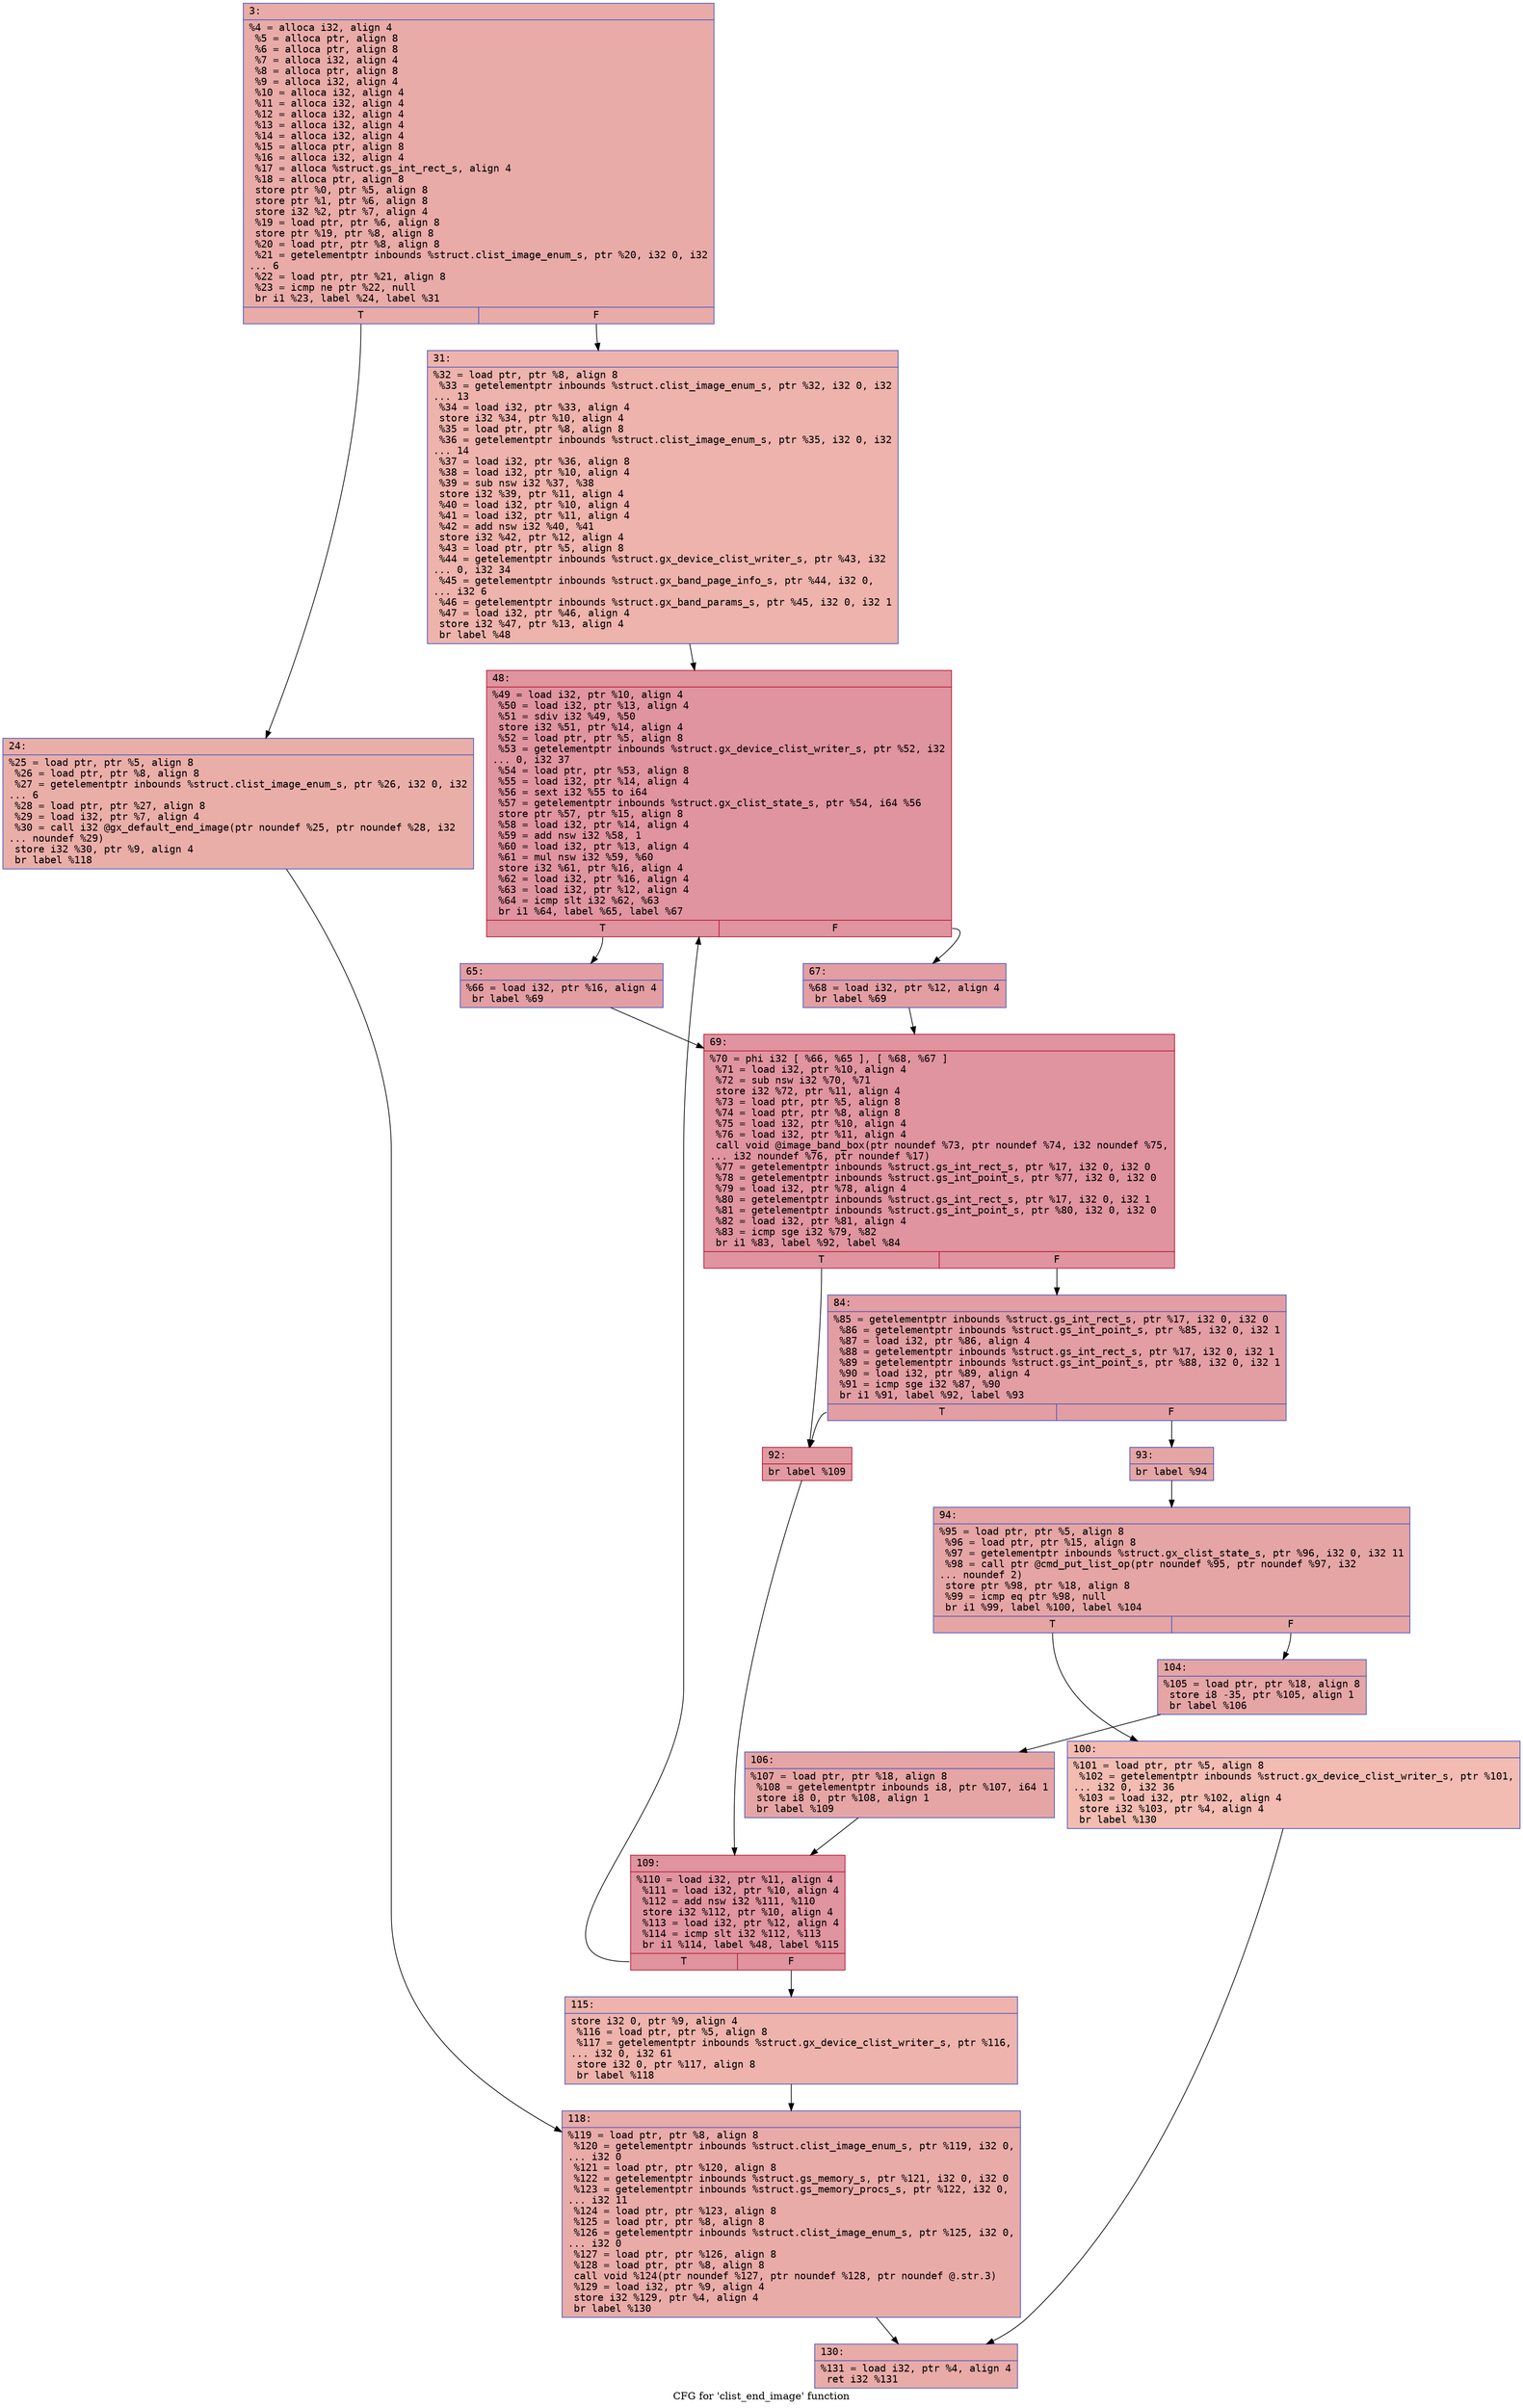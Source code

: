 digraph "CFG for 'clist_end_image' function" {
	label="CFG for 'clist_end_image' function";

	Node0x600003238460 [shape=record,color="#3d50c3ff", style=filled, fillcolor="#cc403a70" fontname="Courier",label="{3:\l|  %4 = alloca i32, align 4\l  %5 = alloca ptr, align 8\l  %6 = alloca ptr, align 8\l  %7 = alloca i32, align 4\l  %8 = alloca ptr, align 8\l  %9 = alloca i32, align 4\l  %10 = alloca i32, align 4\l  %11 = alloca i32, align 4\l  %12 = alloca i32, align 4\l  %13 = alloca i32, align 4\l  %14 = alloca i32, align 4\l  %15 = alloca ptr, align 8\l  %16 = alloca i32, align 4\l  %17 = alloca %struct.gs_int_rect_s, align 4\l  %18 = alloca ptr, align 8\l  store ptr %0, ptr %5, align 8\l  store ptr %1, ptr %6, align 8\l  store i32 %2, ptr %7, align 4\l  %19 = load ptr, ptr %6, align 8\l  store ptr %19, ptr %8, align 8\l  %20 = load ptr, ptr %8, align 8\l  %21 = getelementptr inbounds %struct.clist_image_enum_s, ptr %20, i32 0, i32\l... 6\l  %22 = load ptr, ptr %21, align 8\l  %23 = icmp ne ptr %22, null\l  br i1 %23, label %24, label %31\l|{<s0>T|<s1>F}}"];
	Node0x600003238460:s0 -> Node0x600003238690[tooltip="3 -> 24\nProbability 62.50%" ];
	Node0x600003238460:s1 -> Node0x6000032386e0[tooltip="3 -> 31\nProbability 37.50%" ];
	Node0x600003238690 [shape=record,color="#3d50c3ff", style=filled, fillcolor="#d0473d70" fontname="Courier",label="{24:\l|  %25 = load ptr, ptr %5, align 8\l  %26 = load ptr, ptr %8, align 8\l  %27 = getelementptr inbounds %struct.clist_image_enum_s, ptr %26, i32 0, i32\l... 6\l  %28 = load ptr, ptr %27, align 8\l  %29 = load i32, ptr %7, align 4\l  %30 = call i32 @gx_default_end_image(ptr noundef %25, ptr noundef %28, i32\l... noundef %29)\l  store i32 %30, ptr %9, align 4\l  br label %118\l}"];
	Node0x600003238690 -> Node0x600003238b40[tooltip="24 -> 118\nProbability 100.00%" ];
	Node0x6000032386e0 [shape=record,color="#3d50c3ff", style=filled, fillcolor="#d6524470" fontname="Courier",label="{31:\l|  %32 = load ptr, ptr %8, align 8\l  %33 = getelementptr inbounds %struct.clist_image_enum_s, ptr %32, i32 0, i32\l... 13\l  %34 = load i32, ptr %33, align 4\l  store i32 %34, ptr %10, align 4\l  %35 = load ptr, ptr %8, align 8\l  %36 = getelementptr inbounds %struct.clist_image_enum_s, ptr %35, i32 0, i32\l... 14\l  %37 = load i32, ptr %36, align 8\l  %38 = load i32, ptr %10, align 4\l  %39 = sub nsw i32 %37, %38\l  store i32 %39, ptr %11, align 4\l  %40 = load i32, ptr %10, align 4\l  %41 = load i32, ptr %11, align 4\l  %42 = add nsw i32 %40, %41\l  store i32 %42, ptr %12, align 4\l  %43 = load ptr, ptr %5, align 8\l  %44 = getelementptr inbounds %struct.gx_device_clist_writer_s, ptr %43, i32\l... 0, i32 34\l  %45 = getelementptr inbounds %struct.gx_band_page_info_s, ptr %44, i32 0,\l... i32 6\l  %46 = getelementptr inbounds %struct.gx_band_params_s, ptr %45, i32 0, i32 1\l  %47 = load i32, ptr %46, align 4\l  store i32 %47, ptr %13, align 4\l  br label %48\l}"];
	Node0x6000032386e0 -> Node0x600003238730[tooltip="31 -> 48\nProbability 100.00%" ];
	Node0x600003238730 [shape=record,color="#b70d28ff", style=filled, fillcolor="#b70d2870" fontname="Courier",label="{48:\l|  %49 = load i32, ptr %10, align 4\l  %50 = load i32, ptr %13, align 4\l  %51 = sdiv i32 %49, %50\l  store i32 %51, ptr %14, align 4\l  %52 = load ptr, ptr %5, align 8\l  %53 = getelementptr inbounds %struct.gx_device_clist_writer_s, ptr %52, i32\l... 0, i32 37\l  %54 = load ptr, ptr %53, align 8\l  %55 = load i32, ptr %14, align 4\l  %56 = sext i32 %55 to i64\l  %57 = getelementptr inbounds %struct.gx_clist_state_s, ptr %54, i64 %56\l  store ptr %57, ptr %15, align 8\l  %58 = load i32, ptr %14, align 4\l  %59 = add nsw i32 %58, 1\l  %60 = load i32, ptr %13, align 4\l  %61 = mul nsw i32 %59, %60\l  store i32 %61, ptr %16, align 4\l  %62 = load i32, ptr %16, align 4\l  %63 = load i32, ptr %12, align 4\l  %64 = icmp slt i32 %62, %63\l  br i1 %64, label %65, label %67\l|{<s0>T|<s1>F}}"];
	Node0x600003238730:s0 -> Node0x600003238780[tooltip="48 -> 65\nProbability 50.00%" ];
	Node0x600003238730:s1 -> Node0x6000032387d0[tooltip="48 -> 67\nProbability 50.00%" ];
	Node0x600003238780 [shape=record,color="#3d50c3ff", style=filled, fillcolor="#be242e70" fontname="Courier",label="{65:\l|  %66 = load i32, ptr %16, align 4\l  br label %69\l}"];
	Node0x600003238780 -> Node0x600003238820[tooltip="65 -> 69\nProbability 100.00%" ];
	Node0x6000032387d0 [shape=record,color="#3d50c3ff", style=filled, fillcolor="#be242e70" fontname="Courier",label="{67:\l|  %68 = load i32, ptr %12, align 4\l  br label %69\l}"];
	Node0x6000032387d0 -> Node0x600003238820[tooltip="67 -> 69\nProbability 100.00%" ];
	Node0x600003238820 [shape=record,color="#b70d28ff", style=filled, fillcolor="#b70d2870" fontname="Courier",label="{69:\l|  %70 = phi i32 [ %66, %65 ], [ %68, %67 ]\l  %71 = load i32, ptr %10, align 4\l  %72 = sub nsw i32 %70, %71\l  store i32 %72, ptr %11, align 4\l  %73 = load ptr, ptr %5, align 8\l  %74 = load ptr, ptr %8, align 8\l  %75 = load i32, ptr %10, align 4\l  %76 = load i32, ptr %11, align 4\l  call void @image_band_box(ptr noundef %73, ptr noundef %74, i32 noundef %75,\l... i32 noundef %76, ptr noundef %17)\l  %77 = getelementptr inbounds %struct.gs_int_rect_s, ptr %17, i32 0, i32 0\l  %78 = getelementptr inbounds %struct.gs_int_point_s, ptr %77, i32 0, i32 0\l  %79 = load i32, ptr %78, align 4\l  %80 = getelementptr inbounds %struct.gs_int_rect_s, ptr %17, i32 0, i32 1\l  %81 = getelementptr inbounds %struct.gs_int_point_s, ptr %80, i32 0, i32 0\l  %82 = load i32, ptr %81, align 4\l  %83 = icmp sge i32 %79, %82\l  br i1 %83, label %92, label %84\l|{<s0>T|<s1>F}}"];
	Node0x600003238820:s0 -> Node0x6000032388c0[tooltip="69 -> 92\nProbability 50.00%" ];
	Node0x600003238820:s1 -> Node0x600003238870[tooltip="69 -> 84\nProbability 50.00%" ];
	Node0x600003238870 [shape=record,color="#3d50c3ff", style=filled, fillcolor="#be242e70" fontname="Courier",label="{84:\l|  %85 = getelementptr inbounds %struct.gs_int_rect_s, ptr %17, i32 0, i32 0\l  %86 = getelementptr inbounds %struct.gs_int_point_s, ptr %85, i32 0, i32 1\l  %87 = load i32, ptr %86, align 4\l  %88 = getelementptr inbounds %struct.gs_int_rect_s, ptr %17, i32 0, i32 1\l  %89 = getelementptr inbounds %struct.gs_int_point_s, ptr %88, i32 0, i32 1\l  %90 = load i32, ptr %89, align 4\l  %91 = icmp sge i32 %87, %90\l  br i1 %91, label %92, label %93\l|{<s0>T|<s1>F}}"];
	Node0x600003238870:s0 -> Node0x6000032388c0[tooltip="84 -> 92\nProbability 50.00%" ];
	Node0x600003238870:s1 -> Node0x600003238910[tooltip="84 -> 93\nProbability 50.00%" ];
	Node0x6000032388c0 [shape=record,color="#b70d28ff", style=filled, fillcolor="#bb1b2c70" fontname="Courier",label="{92:\l|  br label %109\l}"];
	Node0x6000032388c0 -> Node0x600003238aa0[tooltip="92 -> 109\nProbability 100.00%" ];
	Node0x600003238910 [shape=record,color="#3d50c3ff", style=filled, fillcolor="#c5333470" fontname="Courier",label="{93:\l|  br label %94\l}"];
	Node0x600003238910 -> Node0x600003238960[tooltip="93 -> 94\nProbability 100.00%" ];
	Node0x600003238960 [shape=record,color="#3d50c3ff", style=filled, fillcolor="#c5333470" fontname="Courier",label="{94:\l|  %95 = load ptr, ptr %5, align 8\l  %96 = load ptr, ptr %15, align 8\l  %97 = getelementptr inbounds %struct.gx_clist_state_s, ptr %96, i32 0, i32 11\l  %98 = call ptr @cmd_put_list_op(ptr noundef %95, ptr noundef %97, i32\l... noundef 2)\l  store ptr %98, ptr %18, align 8\l  %99 = icmp eq ptr %98, null\l  br i1 %99, label %100, label %104\l|{<s0>T|<s1>F}}"];
	Node0x600003238960:s0 -> Node0x6000032389b0[tooltip="94 -> 100\nProbability 3.12%" ];
	Node0x600003238960:s1 -> Node0x600003238a00[tooltip="94 -> 104\nProbability 96.88%" ];
	Node0x6000032389b0 [shape=record,color="#3d50c3ff", style=filled, fillcolor="#e1675170" fontname="Courier",label="{100:\l|  %101 = load ptr, ptr %5, align 8\l  %102 = getelementptr inbounds %struct.gx_device_clist_writer_s, ptr %101,\l... i32 0, i32 36\l  %103 = load i32, ptr %102, align 4\l  store i32 %103, ptr %4, align 4\l  br label %130\l}"];
	Node0x6000032389b0 -> Node0x600003238b90[tooltip="100 -> 130\nProbability 100.00%" ];
	Node0x600003238a00 [shape=record,color="#3d50c3ff", style=filled, fillcolor="#c5333470" fontname="Courier",label="{104:\l|  %105 = load ptr, ptr %18, align 8\l  store i8 -35, ptr %105, align 1\l  br label %106\l}"];
	Node0x600003238a00 -> Node0x600003238a50[tooltip="104 -> 106\nProbability 100.00%" ];
	Node0x600003238a50 [shape=record,color="#3d50c3ff", style=filled, fillcolor="#c5333470" fontname="Courier",label="{106:\l|  %107 = load ptr, ptr %18, align 8\l  %108 = getelementptr inbounds i8, ptr %107, i64 1\l  store i8 0, ptr %108, align 1\l  br label %109\l}"];
	Node0x600003238a50 -> Node0x600003238aa0[tooltip="106 -> 109\nProbability 100.00%" ];
	Node0x600003238aa0 [shape=record,color="#b70d28ff", style=filled, fillcolor="#b70d2870" fontname="Courier",label="{109:\l|  %110 = load i32, ptr %11, align 4\l  %111 = load i32, ptr %10, align 4\l  %112 = add nsw i32 %111, %110\l  store i32 %112, ptr %10, align 4\l  %113 = load i32, ptr %12, align 4\l  %114 = icmp slt i32 %112, %113\l  br i1 %114, label %48, label %115\l|{<s0>T|<s1>F}}"];
	Node0x600003238aa0:s0 -> Node0x600003238730[tooltip="109 -> 48\nProbability 96.88%" ];
	Node0x600003238aa0:s1 -> Node0x600003238af0[tooltip="109 -> 115\nProbability 3.12%" ];
	Node0x600003238af0 [shape=record,color="#3d50c3ff", style=filled, fillcolor="#d6524470" fontname="Courier",label="{115:\l|  store i32 0, ptr %9, align 4\l  %116 = load ptr, ptr %5, align 8\l  %117 = getelementptr inbounds %struct.gx_device_clist_writer_s, ptr %116,\l... i32 0, i32 61\l  store i32 0, ptr %117, align 8\l  br label %118\l}"];
	Node0x600003238af0 -> Node0x600003238b40[tooltip="115 -> 118\nProbability 100.00%" ];
	Node0x600003238b40 [shape=record,color="#3d50c3ff", style=filled, fillcolor="#cc403a70" fontname="Courier",label="{118:\l|  %119 = load ptr, ptr %8, align 8\l  %120 = getelementptr inbounds %struct.clist_image_enum_s, ptr %119, i32 0,\l... i32 0\l  %121 = load ptr, ptr %120, align 8\l  %122 = getelementptr inbounds %struct.gs_memory_s, ptr %121, i32 0, i32 0\l  %123 = getelementptr inbounds %struct.gs_memory_procs_s, ptr %122, i32 0,\l... i32 11\l  %124 = load ptr, ptr %123, align 8\l  %125 = load ptr, ptr %8, align 8\l  %126 = getelementptr inbounds %struct.clist_image_enum_s, ptr %125, i32 0,\l... i32 0\l  %127 = load ptr, ptr %126, align 8\l  %128 = load ptr, ptr %8, align 8\l  call void %124(ptr noundef %127, ptr noundef %128, ptr noundef @.str.3)\l  %129 = load i32, ptr %9, align 4\l  store i32 %129, ptr %4, align 4\l  br label %130\l}"];
	Node0x600003238b40 -> Node0x600003238b90[tooltip="118 -> 130\nProbability 100.00%" ];
	Node0x600003238b90 [shape=record,color="#3d50c3ff", style=filled, fillcolor="#cc403a70" fontname="Courier",label="{130:\l|  %131 = load i32, ptr %4, align 4\l  ret i32 %131\l}"];
}
